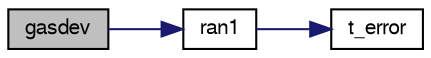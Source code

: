digraph "gasdev"
{
  bgcolor="transparent";
  edge [fontname="FreeSans",fontsize="10",labelfontname="FreeSans",labelfontsize="10"];
  node [fontname="FreeSans",fontsize="10",shape=record];
  rankdir="LR";
  Node1 [label="gasdev",height=0.2,width=0.4,color="black", fillcolor="grey75", style="filled" fontcolor="black"];
  Node1 -> Node2 [color="midnightblue",fontsize="10",style="solid",fontname="FreeSans"];
  Node2 [label="ran1",height=0.2,width=0.4,color="black",URL="$random_8c.html#a1b3a69f1cc435a6a5dbedfa65c6796c0"];
  Node2 -> Node3 [color="midnightblue",fontsize="10",style="solid",fontname="FreeSans"];
  Node3 [label="t_error",height=0.2,width=0.4,color="black",URL="$error_8c.html#af79ef7c6656ef0f3d2786e2b09c1755f"];
}
